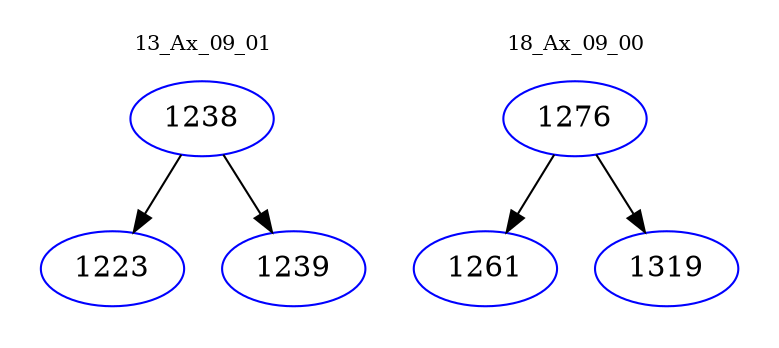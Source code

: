 digraph{
subgraph cluster_0 {
color = white
label = "13_Ax_09_01";
fontsize=10;
T0_1238 [label="1238", color="blue"]
T0_1238 -> T0_1223 [color="black"]
T0_1223 [label="1223", color="blue"]
T0_1238 -> T0_1239 [color="black"]
T0_1239 [label="1239", color="blue"]
}
subgraph cluster_1 {
color = white
label = "18_Ax_09_00";
fontsize=10;
T1_1276 [label="1276", color="blue"]
T1_1276 -> T1_1261 [color="black"]
T1_1261 [label="1261", color="blue"]
T1_1276 -> T1_1319 [color="black"]
T1_1319 [label="1319", color="blue"]
}
}
